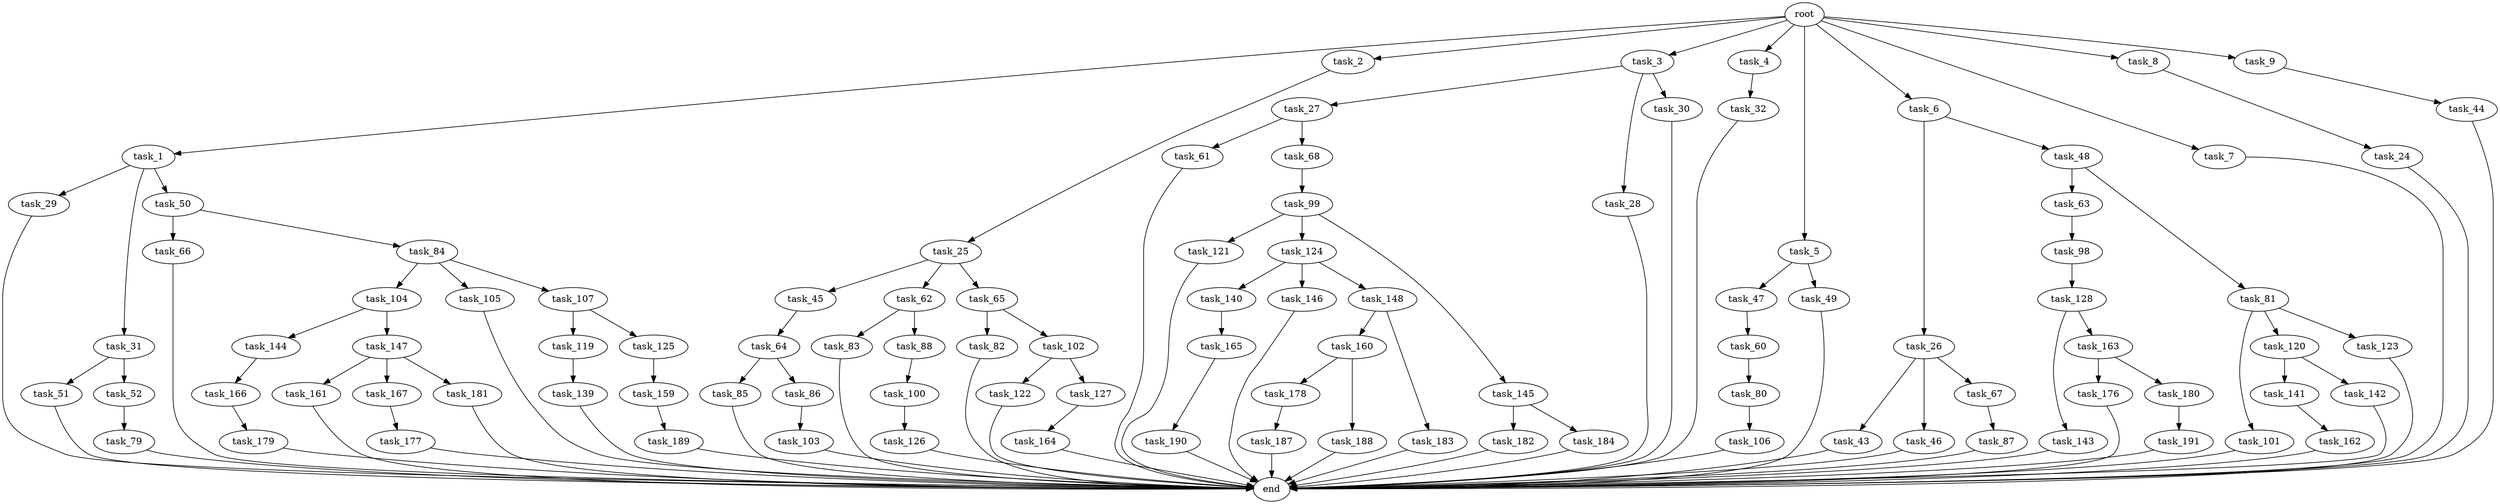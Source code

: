 digraph G {
  root [size="0.000000"];
  task_1 [size="2.048000"];
  task_2 [size="2.048000"];
  task_3 [size="2.048000"];
  task_4 [size="2.048000"];
  task_5 [size="2.048000"];
  task_6 [size="2.048000"];
  task_7 [size="2.048000"];
  task_8 [size="2.048000"];
  task_9 [size="2.048000"];
  task_24 [size="274877906.944000"];
  task_25 [size="154618822.656000"];
  task_26 [size="274877906.944000"];
  task_27 [size="618475290.624000"];
  task_28 [size="618475290.624000"];
  task_29 [size="1391569403.904000"];
  task_30 [size="618475290.624000"];
  task_31 [size="1391569403.904000"];
  task_32 [size="68719476.736000"];
  task_43 [size="841813590.016000"];
  task_44 [size="1391569403.904000"];
  task_45 [size="154618822.656000"];
  task_46 [size="841813590.016000"];
  task_47 [size="841813590.016000"];
  task_48 [size="274877906.944000"];
  task_49 [size="841813590.016000"];
  task_50 [size="1391569403.904000"];
  task_51 [size="618475290.624000"];
  task_52 [size="618475290.624000"];
  task_60 [size="429496729.600000"];
  task_61 [size="1099511627.776000"];
  task_62 [size="154618822.656000"];
  task_63 [size="68719476.736000"];
  task_64 [size="1391569403.904000"];
  task_65 [size="154618822.656000"];
  task_66 [size="154618822.656000"];
  task_67 [size="841813590.016000"];
  task_68 [size="1099511627.776000"];
  task_79 [size="1391569403.904000"];
  task_80 [size="429496729.600000"];
  task_81 [size="68719476.736000"];
  task_82 [size="618475290.624000"];
  task_83 [size="1717986918.400000"];
  task_84 [size="154618822.656000"];
  task_85 [size="429496729.600000"];
  task_86 [size="429496729.600000"];
  task_87 [size="841813590.016000"];
  task_88 [size="1717986918.400000"];
  task_98 [size="154618822.656000"];
  task_99 [size="1391569403.904000"];
  task_100 [size="1391569403.904000"];
  task_101 [size="1717986918.400000"];
  task_102 [size="618475290.624000"];
  task_103 [size="1717986918.400000"];
  task_104 [size="68719476.736000"];
  task_105 [size="68719476.736000"];
  task_106 [size="1099511627.776000"];
  task_107 [size="68719476.736000"];
  task_119 [size="154618822.656000"];
  task_120 [size="1717986918.400000"];
  task_121 [size="618475290.624000"];
  task_122 [size="274877906.944000"];
  task_123 [size="1717986918.400000"];
  task_124 [size="618475290.624000"];
  task_125 [size="154618822.656000"];
  task_126 [size="1391569403.904000"];
  task_127 [size="274877906.944000"];
  task_128 [size="1099511627.776000"];
  task_139 [size="618475290.624000"];
  task_140 [size="1717986918.400000"];
  task_141 [size="1717986918.400000"];
  task_142 [size="1717986918.400000"];
  task_143 [size="1717986918.400000"];
  task_144 [size="1391569403.904000"];
  task_145 [size="618475290.624000"];
  task_146 [size="1717986918.400000"];
  task_147 [size="1391569403.904000"];
  task_148 [size="1717986918.400000"];
  task_159 [size="274877906.944000"];
  task_160 [size="1391569403.904000"];
  task_161 [size="618475290.624000"];
  task_162 [size="1717986918.400000"];
  task_163 [size="1717986918.400000"];
  task_164 [size="841813590.016000"];
  task_165 [size="1391569403.904000"];
  task_166 [size="1391569403.904000"];
  task_167 [size="618475290.624000"];
  task_176 [size="618475290.624000"];
  task_177 [size="1717986918.400000"];
  task_178 [size="1099511627.776000"];
  task_179 [size="68719476.736000"];
  task_180 [size="618475290.624000"];
  task_181 [size="618475290.624000"];
  task_182 [size="274877906.944000"];
  task_183 [size="1391569403.904000"];
  task_184 [size="274877906.944000"];
  task_187 [size="1717986918.400000"];
  task_188 [size="1099511627.776000"];
  task_189 [size="1717986918.400000"];
  task_190 [size="1391569403.904000"];
  task_191 [size="429496729.600000"];
  end [size="0.000000"];

  root -> task_1 [size="1.000000"];
  root -> task_2 [size="1.000000"];
  root -> task_3 [size="1.000000"];
  root -> task_4 [size="1.000000"];
  root -> task_5 [size="1.000000"];
  root -> task_6 [size="1.000000"];
  root -> task_7 [size="1.000000"];
  root -> task_8 [size="1.000000"];
  root -> task_9 [size="1.000000"];
  task_1 -> task_29 [size="679477248.000000"];
  task_1 -> task_31 [size="679477248.000000"];
  task_1 -> task_50 [size="679477248.000000"];
  task_2 -> task_25 [size="75497472.000000"];
  task_3 -> task_27 [size="301989888.000000"];
  task_3 -> task_28 [size="301989888.000000"];
  task_3 -> task_30 [size="301989888.000000"];
  task_4 -> task_32 [size="33554432.000000"];
  task_5 -> task_47 [size="411041792.000000"];
  task_5 -> task_49 [size="411041792.000000"];
  task_6 -> task_26 [size="134217728.000000"];
  task_6 -> task_48 [size="134217728.000000"];
  task_7 -> end [size="1.000000"];
  task_8 -> task_24 [size="134217728.000000"];
  task_9 -> task_44 [size="679477248.000000"];
  task_24 -> end [size="1.000000"];
  task_25 -> task_45 [size="75497472.000000"];
  task_25 -> task_62 [size="75497472.000000"];
  task_25 -> task_65 [size="75497472.000000"];
  task_26 -> task_43 [size="411041792.000000"];
  task_26 -> task_46 [size="411041792.000000"];
  task_26 -> task_67 [size="411041792.000000"];
  task_27 -> task_61 [size="536870912.000000"];
  task_27 -> task_68 [size="536870912.000000"];
  task_28 -> end [size="1.000000"];
  task_29 -> end [size="1.000000"];
  task_30 -> end [size="1.000000"];
  task_31 -> task_51 [size="301989888.000000"];
  task_31 -> task_52 [size="301989888.000000"];
  task_32 -> end [size="1.000000"];
  task_43 -> end [size="1.000000"];
  task_44 -> end [size="1.000000"];
  task_45 -> task_64 [size="679477248.000000"];
  task_46 -> end [size="1.000000"];
  task_47 -> task_60 [size="209715200.000000"];
  task_48 -> task_63 [size="33554432.000000"];
  task_48 -> task_81 [size="33554432.000000"];
  task_49 -> end [size="1.000000"];
  task_50 -> task_66 [size="75497472.000000"];
  task_50 -> task_84 [size="75497472.000000"];
  task_51 -> end [size="1.000000"];
  task_52 -> task_79 [size="679477248.000000"];
  task_60 -> task_80 [size="209715200.000000"];
  task_61 -> end [size="1.000000"];
  task_62 -> task_83 [size="838860800.000000"];
  task_62 -> task_88 [size="838860800.000000"];
  task_63 -> task_98 [size="75497472.000000"];
  task_64 -> task_85 [size="209715200.000000"];
  task_64 -> task_86 [size="209715200.000000"];
  task_65 -> task_82 [size="301989888.000000"];
  task_65 -> task_102 [size="301989888.000000"];
  task_66 -> end [size="1.000000"];
  task_67 -> task_87 [size="411041792.000000"];
  task_68 -> task_99 [size="679477248.000000"];
  task_79 -> end [size="1.000000"];
  task_80 -> task_106 [size="536870912.000000"];
  task_81 -> task_101 [size="838860800.000000"];
  task_81 -> task_120 [size="838860800.000000"];
  task_81 -> task_123 [size="838860800.000000"];
  task_82 -> end [size="1.000000"];
  task_83 -> end [size="1.000000"];
  task_84 -> task_104 [size="33554432.000000"];
  task_84 -> task_105 [size="33554432.000000"];
  task_84 -> task_107 [size="33554432.000000"];
  task_85 -> end [size="1.000000"];
  task_86 -> task_103 [size="838860800.000000"];
  task_87 -> end [size="1.000000"];
  task_88 -> task_100 [size="679477248.000000"];
  task_98 -> task_128 [size="536870912.000000"];
  task_99 -> task_121 [size="301989888.000000"];
  task_99 -> task_124 [size="301989888.000000"];
  task_99 -> task_145 [size="301989888.000000"];
  task_100 -> task_126 [size="679477248.000000"];
  task_101 -> end [size="1.000000"];
  task_102 -> task_122 [size="134217728.000000"];
  task_102 -> task_127 [size="134217728.000000"];
  task_103 -> end [size="1.000000"];
  task_104 -> task_144 [size="679477248.000000"];
  task_104 -> task_147 [size="679477248.000000"];
  task_105 -> end [size="1.000000"];
  task_106 -> end [size="1.000000"];
  task_107 -> task_119 [size="75497472.000000"];
  task_107 -> task_125 [size="75497472.000000"];
  task_119 -> task_139 [size="301989888.000000"];
  task_120 -> task_141 [size="838860800.000000"];
  task_120 -> task_142 [size="838860800.000000"];
  task_121 -> end [size="1.000000"];
  task_122 -> end [size="1.000000"];
  task_123 -> end [size="1.000000"];
  task_124 -> task_140 [size="838860800.000000"];
  task_124 -> task_146 [size="838860800.000000"];
  task_124 -> task_148 [size="838860800.000000"];
  task_125 -> task_159 [size="134217728.000000"];
  task_126 -> end [size="1.000000"];
  task_127 -> task_164 [size="411041792.000000"];
  task_128 -> task_143 [size="838860800.000000"];
  task_128 -> task_163 [size="838860800.000000"];
  task_139 -> end [size="1.000000"];
  task_140 -> task_165 [size="679477248.000000"];
  task_141 -> task_162 [size="838860800.000000"];
  task_142 -> end [size="1.000000"];
  task_143 -> end [size="1.000000"];
  task_144 -> task_166 [size="679477248.000000"];
  task_145 -> task_182 [size="134217728.000000"];
  task_145 -> task_184 [size="134217728.000000"];
  task_146 -> end [size="1.000000"];
  task_147 -> task_161 [size="301989888.000000"];
  task_147 -> task_167 [size="301989888.000000"];
  task_147 -> task_181 [size="301989888.000000"];
  task_148 -> task_160 [size="679477248.000000"];
  task_148 -> task_183 [size="679477248.000000"];
  task_159 -> task_189 [size="838860800.000000"];
  task_160 -> task_178 [size="536870912.000000"];
  task_160 -> task_188 [size="536870912.000000"];
  task_161 -> end [size="1.000000"];
  task_162 -> end [size="1.000000"];
  task_163 -> task_176 [size="301989888.000000"];
  task_163 -> task_180 [size="301989888.000000"];
  task_164 -> end [size="1.000000"];
  task_165 -> task_190 [size="679477248.000000"];
  task_166 -> task_179 [size="33554432.000000"];
  task_167 -> task_177 [size="838860800.000000"];
  task_176 -> end [size="1.000000"];
  task_177 -> end [size="1.000000"];
  task_178 -> task_187 [size="838860800.000000"];
  task_179 -> end [size="1.000000"];
  task_180 -> task_191 [size="209715200.000000"];
  task_181 -> end [size="1.000000"];
  task_182 -> end [size="1.000000"];
  task_183 -> end [size="1.000000"];
  task_184 -> end [size="1.000000"];
  task_187 -> end [size="1.000000"];
  task_188 -> end [size="1.000000"];
  task_189 -> end [size="1.000000"];
  task_190 -> end [size="1.000000"];
  task_191 -> end [size="1.000000"];
}
